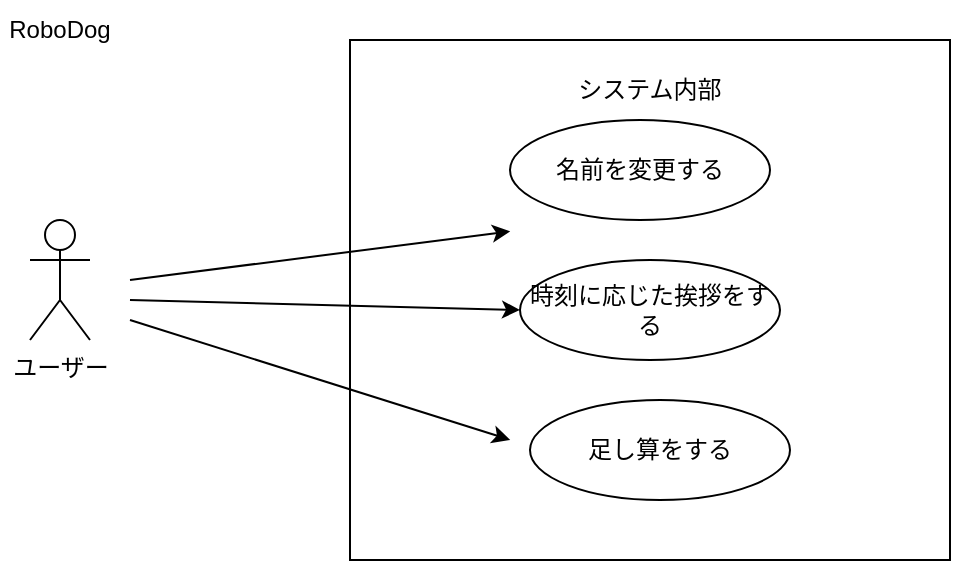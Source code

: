 <mxfile>
    <diagram id="y9KX0m1NL1IBrgn88Sx2" name="ページ1">
        <mxGraphModel dx="406" dy="419" grid="1" gridSize="10" guides="1" tooltips="1" connect="1" arrows="1" fold="1" page="1" pageScale="1" pageWidth="827" pageHeight="1169" math="0" shadow="0">
            <root>
                <mxCell id="0"/>
                <mxCell id="1" parent="0"/>
                <mxCell id="movlG7BSZKz_U1Q-AYU_-2" value="" style="rounded=0;whiteSpace=wrap;html=1;" parent="1" vertex="1">
                    <mxGeometry x="400" y="120" width="300" height="260" as="geometry"/>
                </mxCell>
                <mxCell id="movlG7BSZKz_U1Q-AYU_-1" value="ユーザー" style="shape=umlActor;verticalLabelPosition=bottom;verticalAlign=top;html=1;" parent="1" vertex="1">
                    <mxGeometry x="240" y="210" width="30" height="60" as="geometry"/>
                </mxCell>
                <mxCell id="movlG7BSZKz_U1Q-AYU_-3" value="システム内部" style="text;html=1;align=center;verticalAlign=middle;whiteSpace=wrap;rounded=0;" parent="1" vertex="1">
                    <mxGeometry x="505" y="130" width="90" height="30" as="geometry"/>
                </mxCell>
                <mxCell id="movlG7BSZKz_U1Q-AYU_-4" value="名前を変更する" style="ellipse;whiteSpace=wrap;html=1;" parent="1" vertex="1">
                    <mxGeometry x="480" y="160" width="130" height="50" as="geometry"/>
                </mxCell>
                <mxCell id="movlG7BSZKz_U1Q-AYU_-7" value="時刻に応じた挨拶をする" style="ellipse;whiteSpace=wrap;html=1;" parent="1" vertex="1">
                    <mxGeometry x="485" y="230" width="130" height="50" as="geometry"/>
                </mxCell>
                <mxCell id="movlG7BSZKz_U1Q-AYU_-11" value="" style="endArrow=classic;html=1;rounded=0;entryX=0.267;entryY=0.368;entryDx=0;entryDy=0;entryPerimeter=0;" parent="1" target="movlG7BSZKz_U1Q-AYU_-2" edge="1">
                    <mxGeometry width="50" height="50" relative="1" as="geometry">
                        <mxPoint x="290" y="240" as="sourcePoint"/>
                        <mxPoint x="430" y="240" as="targetPoint"/>
                        <Array as="points"/>
                    </mxGeometry>
                </mxCell>
                <mxCell id="2" value="" style="endArrow=classic;html=1;entryX=0;entryY=0.5;entryDx=0;entryDy=0;" parent="1" target="movlG7BSZKz_U1Q-AYU_-7" edge="1">
                    <mxGeometry width="50" height="50" relative="1" as="geometry">
                        <mxPoint x="290" y="250" as="sourcePoint"/>
                        <mxPoint x="490" y="190" as="targetPoint"/>
                    </mxGeometry>
                </mxCell>
                <mxCell id="3" value="RoboDog" style="text;html=1;align=center;verticalAlign=middle;whiteSpace=wrap;rounded=0;" vertex="1" parent="1">
                    <mxGeometry x="225" y="100" width="60" height="30" as="geometry"/>
                </mxCell>
                <mxCell id="5" value="足し算をする" style="ellipse;whiteSpace=wrap;html=1;" vertex="1" parent="1">
                    <mxGeometry x="490" y="300" width="130" height="50" as="geometry"/>
                </mxCell>
                <mxCell id="8" value="" style="endArrow=classic;html=1;entryX=0.267;entryY=0.769;entryDx=0;entryDy=0;entryPerimeter=0;" edge="1" parent="1" target="movlG7BSZKz_U1Q-AYU_-2">
                    <mxGeometry width="50" height="50" relative="1" as="geometry">
                        <mxPoint x="290" y="260" as="sourcePoint"/>
                        <mxPoint x="330" y="290" as="targetPoint"/>
                    </mxGeometry>
                </mxCell>
            </root>
        </mxGraphModel>
    </diagram>
</mxfile>